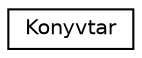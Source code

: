digraph "Graphical Class Hierarchy"
{
 // LATEX_PDF_SIZE
  edge [fontname="Helvetica",fontsize="10",labelfontname="Helvetica",labelfontsize="10"];
  node [fontname="Helvetica",fontsize="10",shape=record];
  rankdir="LR";
  Node0 [label="Konyvtar",height=0.2,width=0.4,color="black", fillcolor="white", style="filled",URL="$class_konyvtar.html",tooltip=" "];
}
